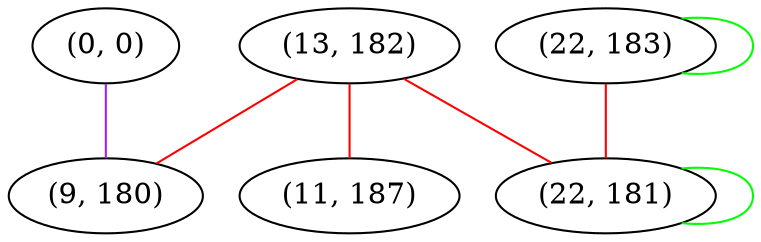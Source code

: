 graph "" {
"(13, 182)";
"(0, 0)";
"(22, 183)";
"(9, 180)";
"(11, 187)";
"(22, 181)";
"(13, 182)" -- "(22, 181)"  [color=red, key=0, weight=1];
"(13, 182)" -- "(11, 187)"  [color=red, key=0, weight=1];
"(13, 182)" -- "(9, 180)"  [color=red, key=0, weight=1];
"(0, 0)" -- "(9, 180)"  [color=purple, key=0, weight=4];
"(22, 183)" -- "(22, 183)"  [color=green, key=0, weight=2];
"(22, 183)" -- "(22, 181)"  [color=red, key=0, weight=1];
"(22, 181)" -- "(22, 181)"  [color=green, key=0, weight=2];
}
